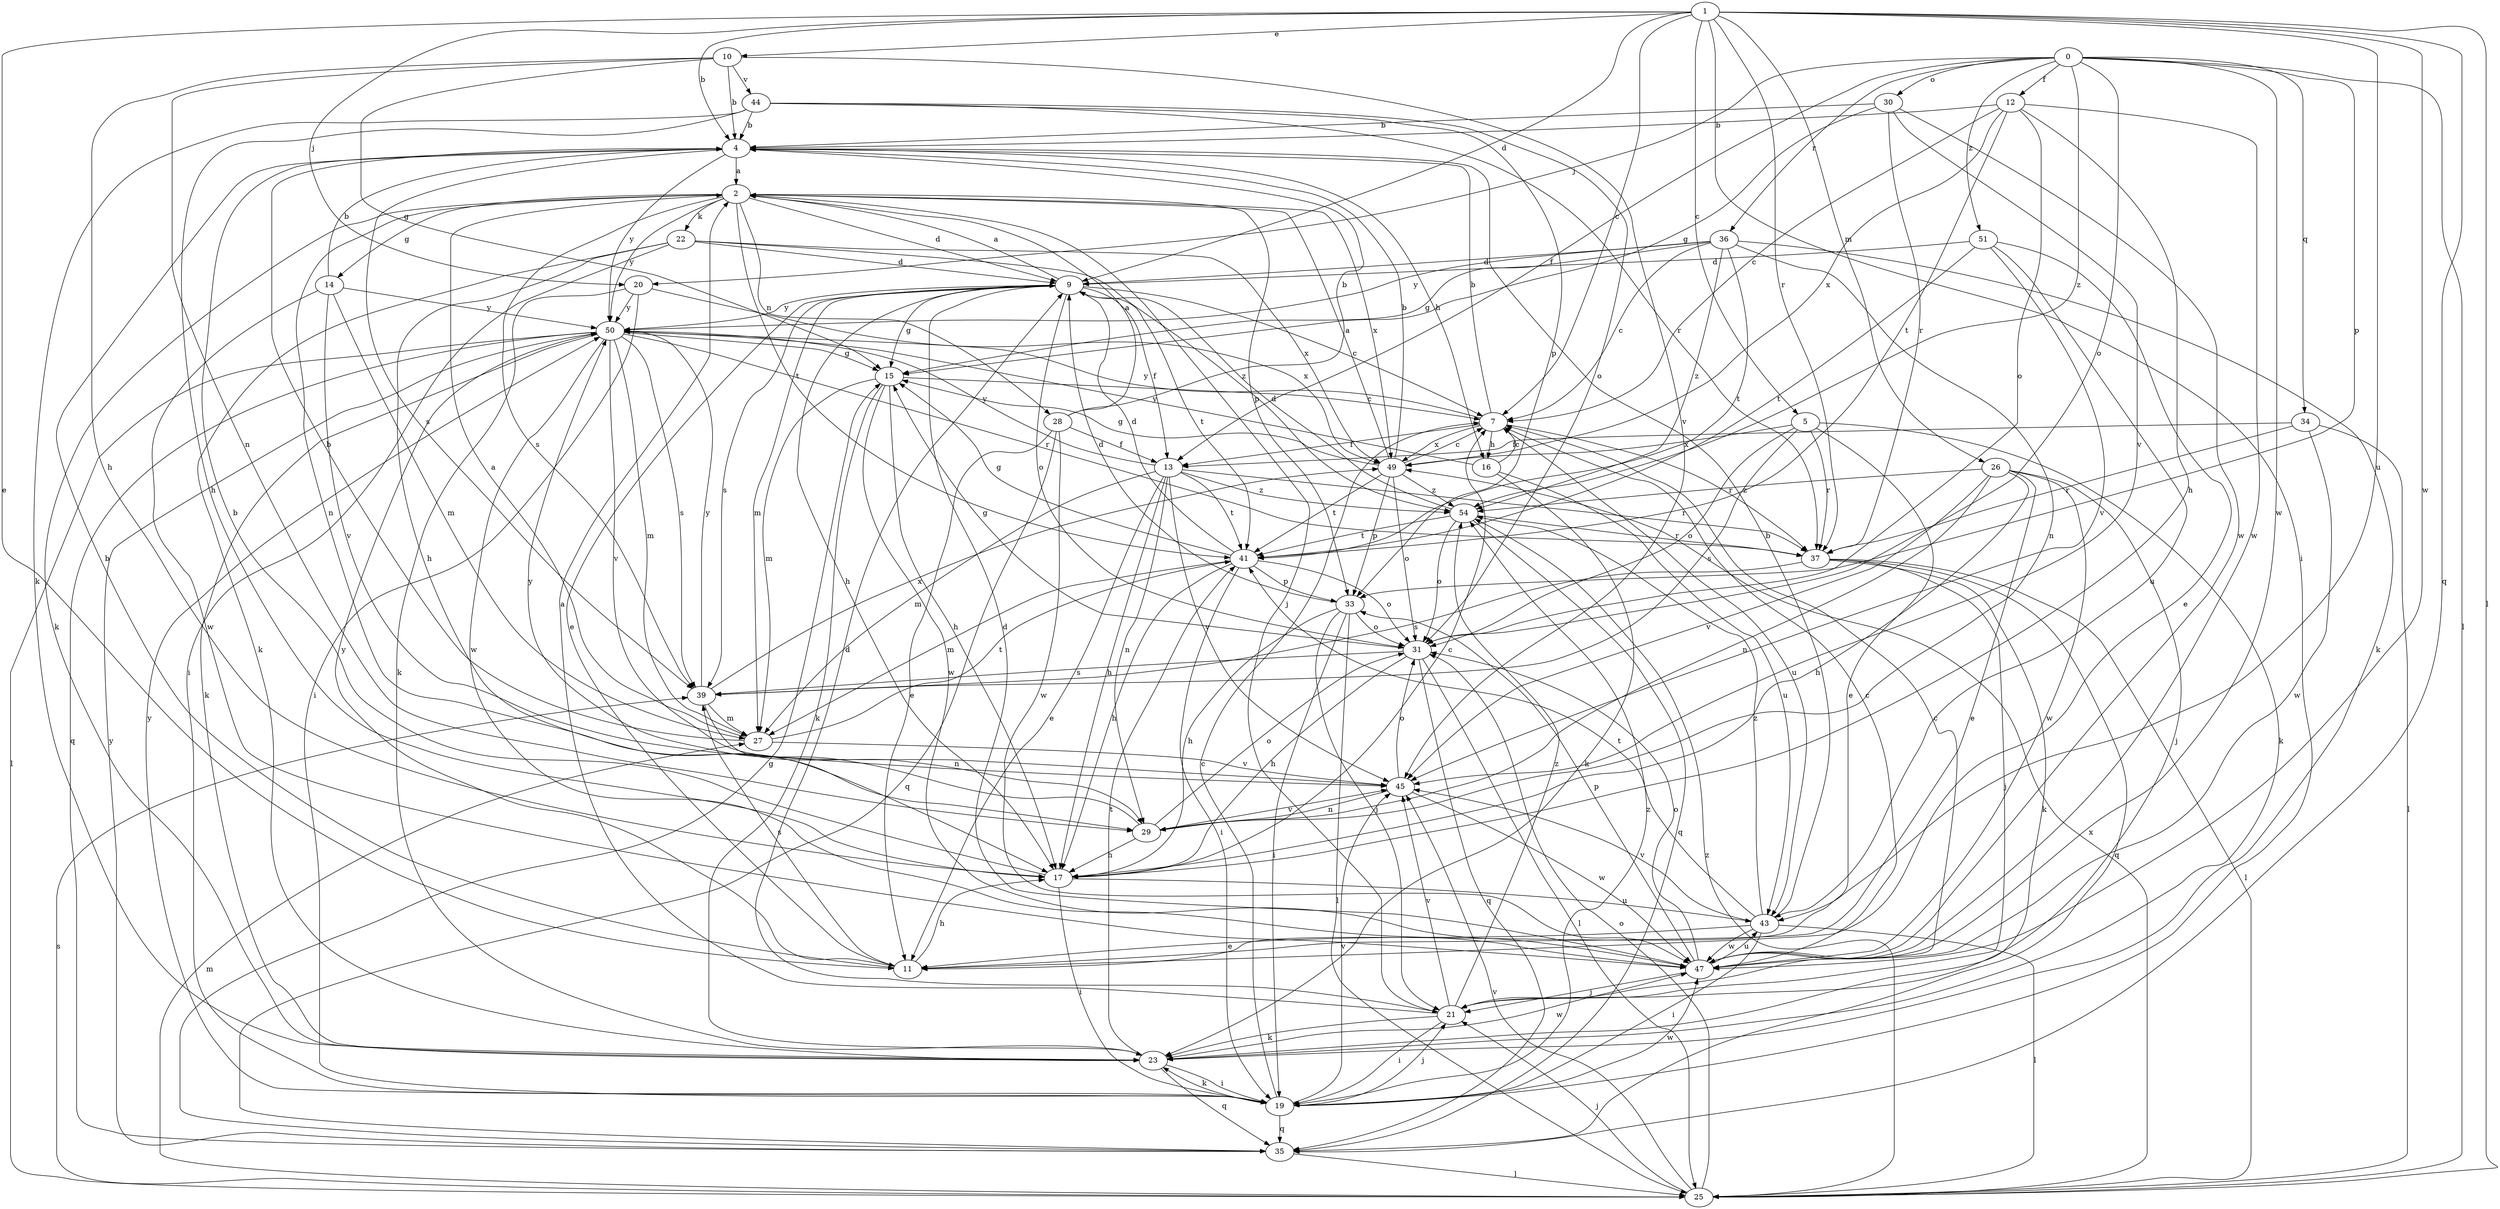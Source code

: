 strict digraph  {
0;
1;
2;
4;
5;
7;
9;
10;
11;
12;
13;
14;
15;
16;
17;
19;
20;
21;
22;
23;
25;
26;
27;
28;
29;
30;
31;
33;
34;
35;
36;
37;
39;
41;
43;
44;
45;
47;
49;
50;
51;
54;
0 -> 12  [label=f];
0 -> 13  [label=f];
0 -> 20  [label=j];
0 -> 25  [label=l];
0 -> 30  [label=o];
0 -> 31  [label=o];
0 -> 33  [label=p];
0 -> 34  [label=q];
0 -> 36  [label=r];
0 -> 47  [label=w];
0 -> 51  [label=z];
0 -> 54  [label=z];
1 -> 4  [label=b];
1 -> 5  [label=c];
1 -> 7  [label=c];
1 -> 9  [label=d];
1 -> 10  [label=e];
1 -> 11  [label=e];
1 -> 19  [label=i];
1 -> 20  [label=j];
1 -> 25  [label=l];
1 -> 26  [label=m];
1 -> 35  [label=q];
1 -> 37  [label=r];
1 -> 43  [label=u];
1 -> 47  [label=w];
2 -> 9  [label=d];
2 -> 14  [label=g];
2 -> 21  [label=j];
2 -> 22  [label=k];
2 -> 23  [label=k];
2 -> 28  [label=n];
2 -> 29  [label=n];
2 -> 33  [label=p];
2 -> 39  [label=s];
2 -> 41  [label=t];
2 -> 49  [label=x];
2 -> 50  [label=y];
4 -> 2  [label=a];
4 -> 16  [label=h];
4 -> 39  [label=s];
4 -> 50  [label=y];
5 -> 11  [label=e];
5 -> 23  [label=k];
5 -> 31  [label=o];
5 -> 37  [label=r];
5 -> 39  [label=s];
5 -> 49  [label=x];
7 -> 4  [label=b];
7 -> 13  [label=f];
7 -> 16  [label=h];
7 -> 37  [label=r];
7 -> 43  [label=u];
7 -> 49  [label=x];
7 -> 50  [label=y];
9 -> 2  [label=a];
9 -> 7  [label=c];
9 -> 11  [label=e];
9 -> 13  [label=f];
9 -> 15  [label=g];
9 -> 17  [label=h];
9 -> 27  [label=m];
9 -> 31  [label=o];
9 -> 39  [label=s];
9 -> 41  [label=t];
9 -> 50  [label=y];
10 -> 4  [label=b];
10 -> 15  [label=g];
10 -> 17  [label=h];
10 -> 29  [label=n];
10 -> 44  [label=v];
10 -> 45  [label=v];
11 -> 4  [label=b];
11 -> 17  [label=h];
11 -> 39  [label=s];
11 -> 50  [label=y];
12 -> 4  [label=b];
12 -> 7  [label=c];
12 -> 17  [label=h];
12 -> 31  [label=o];
12 -> 41  [label=t];
12 -> 47  [label=w];
12 -> 49  [label=x];
13 -> 11  [label=e];
13 -> 17  [label=h];
13 -> 27  [label=m];
13 -> 29  [label=n];
13 -> 37  [label=r];
13 -> 41  [label=t];
13 -> 45  [label=v];
13 -> 50  [label=y];
13 -> 54  [label=z];
14 -> 4  [label=b];
14 -> 27  [label=m];
14 -> 45  [label=v];
14 -> 47  [label=w];
14 -> 50  [label=y];
15 -> 7  [label=c];
15 -> 17  [label=h];
15 -> 23  [label=k];
15 -> 27  [label=m];
15 -> 47  [label=w];
16 -> 7  [label=c];
16 -> 23  [label=k];
16 -> 43  [label=u];
16 -> 50  [label=y];
17 -> 4  [label=b];
17 -> 7  [label=c];
17 -> 19  [label=i];
17 -> 43  [label=u];
19 -> 7  [label=c];
19 -> 21  [label=j];
19 -> 23  [label=k];
19 -> 35  [label=q];
19 -> 45  [label=v];
19 -> 47  [label=w];
19 -> 50  [label=y];
19 -> 54  [label=z];
20 -> 19  [label=i];
20 -> 23  [label=k];
20 -> 49  [label=x];
20 -> 50  [label=y];
21 -> 2  [label=a];
21 -> 7  [label=c];
21 -> 9  [label=d];
21 -> 19  [label=i];
21 -> 23  [label=k];
21 -> 45  [label=v];
21 -> 54  [label=z];
22 -> 9  [label=d];
22 -> 17  [label=h];
22 -> 19  [label=i];
22 -> 23  [label=k];
22 -> 49  [label=x];
22 -> 54  [label=z];
23 -> 19  [label=i];
23 -> 35  [label=q];
23 -> 41  [label=t];
23 -> 47  [label=w];
25 -> 21  [label=j];
25 -> 27  [label=m];
25 -> 31  [label=o];
25 -> 39  [label=s];
25 -> 45  [label=v];
25 -> 49  [label=x];
25 -> 54  [label=z];
26 -> 11  [label=e];
26 -> 17  [label=h];
26 -> 21  [label=j];
26 -> 29  [label=n];
26 -> 45  [label=v];
26 -> 47  [label=w];
26 -> 54  [label=z];
27 -> 2  [label=a];
27 -> 4  [label=b];
27 -> 41  [label=t];
27 -> 45  [label=v];
28 -> 2  [label=a];
28 -> 4  [label=b];
28 -> 11  [label=e];
28 -> 13  [label=f];
28 -> 35  [label=q];
28 -> 47  [label=w];
29 -> 17  [label=h];
29 -> 31  [label=o];
29 -> 45  [label=v];
29 -> 50  [label=y];
30 -> 4  [label=b];
30 -> 15  [label=g];
30 -> 37  [label=r];
30 -> 45  [label=v];
30 -> 47  [label=w];
31 -> 15  [label=g];
31 -> 17  [label=h];
31 -> 25  [label=l];
31 -> 35  [label=q];
31 -> 39  [label=s];
33 -> 9  [label=d];
33 -> 17  [label=h];
33 -> 19  [label=i];
33 -> 21  [label=j];
33 -> 25  [label=l];
33 -> 31  [label=o];
34 -> 13  [label=f];
34 -> 25  [label=l];
34 -> 37  [label=r];
34 -> 47  [label=w];
35 -> 15  [label=g];
35 -> 25  [label=l];
35 -> 50  [label=y];
36 -> 7  [label=c];
36 -> 9  [label=d];
36 -> 15  [label=g];
36 -> 23  [label=k];
36 -> 29  [label=n];
36 -> 41  [label=t];
36 -> 50  [label=y];
36 -> 54  [label=z];
37 -> 21  [label=j];
37 -> 23  [label=k];
37 -> 25  [label=l];
37 -> 35  [label=q];
37 -> 39  [label=s];
39 -> 27  [label=m];
39 -> 29  [label=n];
39 -> 49  [label=x];
39 -> 50  [label=y];
41 -> 9  [label=d];
41 -> 15  [label=g];
41 -> 17  [label=h];
41 -> 19  [label=i];
41 -> 27  [label=m];
41 -> 31  [label=o];
41 -> 33  [label=p];
43 -> 4  [label=b];
43 -> 11  [label=e];
43 -> 19  [label=i];
43 -> 25  [label=l];
43 -> 41  [label=t];
43 -> 45  [label=v];
43 -> 47  [label=w];
43 -> 54  [label=z];
44 -> 4  [label=b];
44 -> 17  [label=h];
44 -> 23  [label=k];
44 -> 31  [label=o];
44 -> 33  [label=p];
44 -> 37  [label=r];
45 -> 29  [label=n];
45 -> 31  [label=o];
45 -> 47  [label=w];
47 -> 7  [label=c];
47 -> 9  [label=d];
47 -> 21  [label=j];
47 -> 31  [label=o];
47 -> 33  [label=p];
47 -> 43  [label=u];
49 -> 2  [label=a];
49 -> 4  [label=b];
49 -> 7  [label=c];
49 -> 15  [label=g];
49 -> 31  [label=o];
49 -> 33  [label=p];
49 -> 41  [label=t];
49 -> 54  [label=z];
50 -> 15  [label=g];
50 -> 23  [label=k];
50 -> 25  [label=l];
50 -> 27  [label=m];
50 -> 35  [label=q];
50 -> 37  [label=r];
50 -> 39  [label=s];
50 -> 45  [label=v];
50 -> 47  [label=w];
51 -> 9  [label=d];
51 -> 11  [label=e];
51 -> 41  [label=t];
51 -> 43  [label=u];
51 -> 45  [label=v];
54 -> 9  [label=d];
54 -> 31  [label=o];
54 -> 35  [label=q];
54 -> 37  [label=r];
54 -> 41  [label=t];
}
